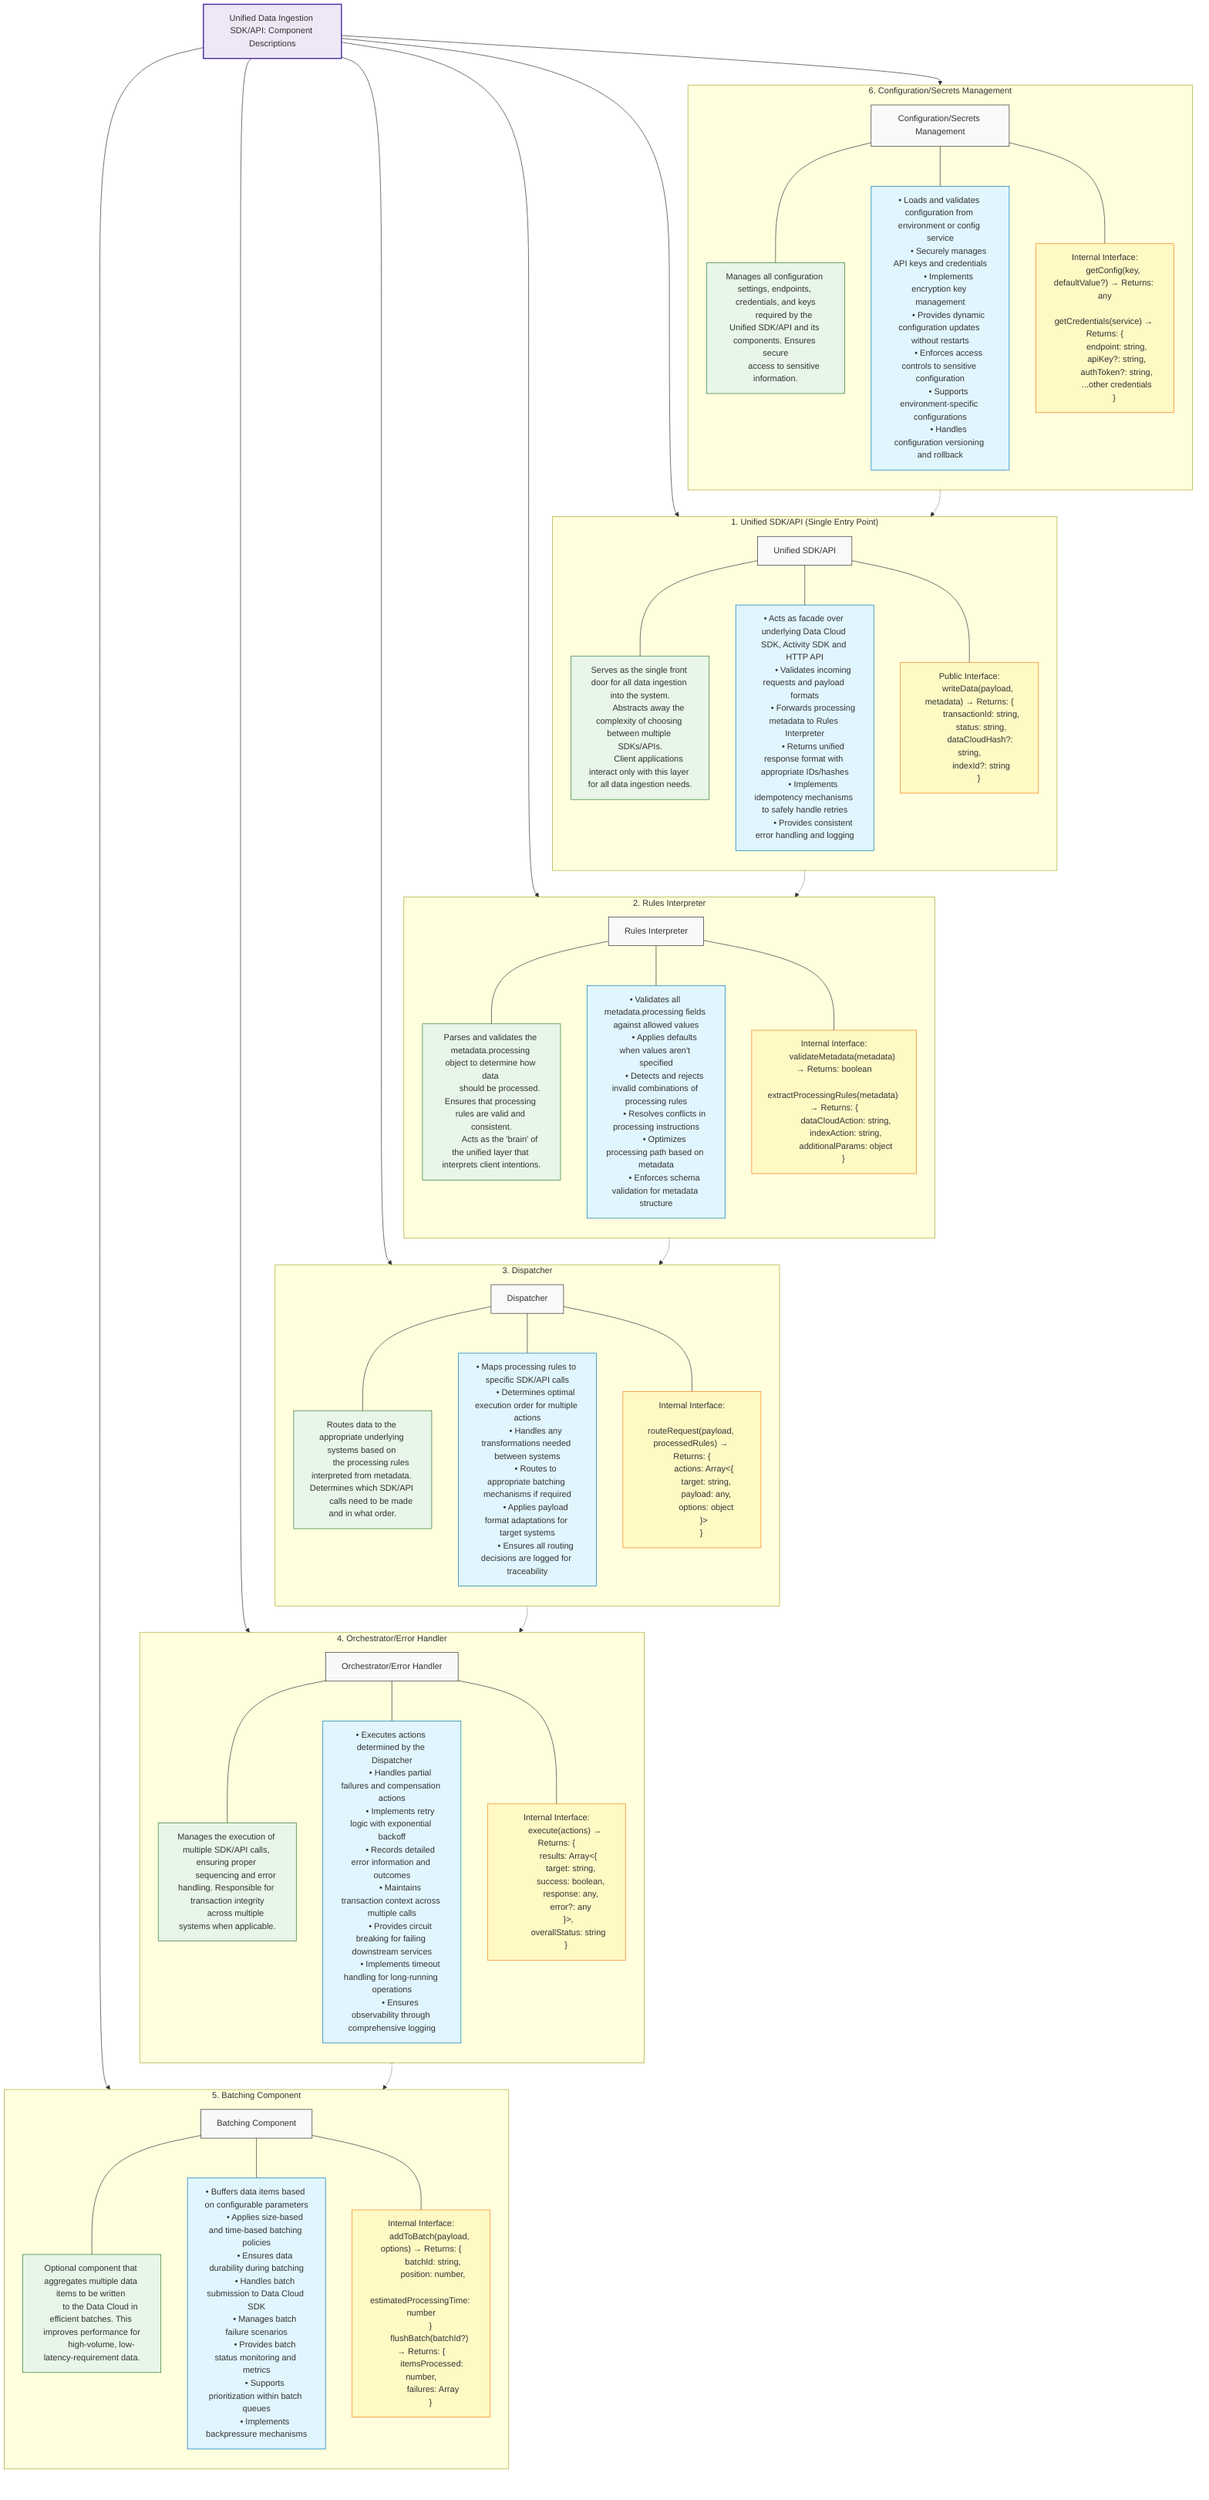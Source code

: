 flowchart TD
    classDef component fill:#f9f9f9,stroke:#333,stroke-width:1px
    classDef description fill:#e8f5e9,stroke:#2e7d32,stroke-width:1px
    classDef responsibility fill:#e1f5fe,stroke:#0277bd,stroke-width:1px
    classDef interface fill:#fff9c4,stroke:#f57f17,stroke-width:1px
    classDef sectionTitle fill:#ede7f6,stroke:#4527a0,stroke-width:2px
    
    ComponentTitle["Unified Data Ingestion SDK/API: Component Descriptions"]:::sectionTitle
    
    %% Unified SDK/API
    subgraph UnifiedSDKSection["1. Unified SDK/API (Single Entry Point)"]
        direction TB
        
        UnifiedSDK["Unified SDK/API"]:::component
        
        UnifiedSDKDesc["Serves as the single front door for all data ingestion into the system.
        Abstracts away the complexity of choosing between multiple SDKs/APIs.
        Client applications interact only with this layer for all data ingestion needs."]:::description
        
        UnifiedSDKResp["• Acts as facade over underlying Data Cloud SDK, Activity SDK and HTTP API
        • Validates incoming requests and payload formats
        • Forwards processing metadata to Rules Interpreter
        • Returns unified response format with appropriate IDs/hashes
        • Implements idempotency mechanisms to safely handle retries
        • Provides consistent error handling and logging"]:::responsibility
        
        UnifiedSDKInterface["Public Interface:
        writeData(payload, metadata) → Returns: {
          transactionId: string,
          status: string,
          dataCloudHash?: string,
          indexId?: string
        }"]:::interface
        
        UnifiedSDK --- UnifiedSDKDesc
        UnifiedSDK --- UnifiedSDKResp
        UnifiedSDK --- UnifiedSDKInterface
    end
    
    %% Rules Interpreter
    subgraph RulesSection["2. Rules Interpreter"]
        direction TB
        
        RulesInterpreter["Rules Interpreter"]:::component
        
        RulesDesc["Parses and validates the metadata.processing object to determine how data 
        should be processed. Ensures that processing rules are valid and consistent.
        Acts as the 'brain' of the unified layer that interprets client intentions."]:::description
        
        RulesResp["• Validates all metadata.processing fields against allowed values
        • Applies defaults when values aren't specified
        • Detects and rejects invalid combinations of processing rules
        • Resolves conflicts in processing instructions
        • Optimizes processing path based on metadata
        • Enforces schema validation for metadata structure"]:::responsibility
        
        RulesInterface["Internal Interface:
        validateMetadata(metadata) → Returns: boolean
        extractProcessingRules(metadata) → Returns: {
          dataCloudAction: string,
          indexAction: string,
          additionalParams: object
        }"]:::interface
        
        RulesInterpreter --- RulesDesc
        RulesInterpreter --- RulesResp
        RulesInterpreter --- RulesInterface
    end
    
    %% Dispatcher
    subgraph DispatcherSection["3. Dispatcher"]
        direction TB
        
        Dispatcher["Dispatcher"]:::component
        
        DispatcherDesc["Routes data to the appropriate underlying systems based on 
        the processing rules interpreted from metadata. Determines which SDK/API 
        calls need to be made and in what order."]:::description
        
        DispatcherResp["• Maps processing rules to specific SDK/API calls
        • Determines optimal execution order for multiple actions
        • Handles any transformations needed between systems
        • Routes to appropriate batching mechanisms if required
        • Applies payload format adaptations for target systems
        • Ensures all routing decisions are logged for traceability"]:::responsibility
        
        DispatcherInterface["Internal Interface:
        routeRequest(payload, processedRules) → Returns: {
          actions: Array<{
            target: string,
            payload: any,
            options: object
          }>
        }"]:::interface
        
        Dispatcher --- DispatcherDesc
        Dispatcher --- DispatcherResp
        Dispatcher --- DispatcherInterface
    end
    
    %% Orchestrator/Error Handler
    subgraph OrchestratorSection["4. Orchestrator/Error Handler"]
        direction TB
        
        Orchestrator["Orchestrator/Error Handler"]:::component
        
        OrchestratorDesc["Manages the execution of multiple SDK/API calls, ensuring proper 
        sequencing and error handling. Responsible for transaction integrity
        across multiple systems when applicable."]:::description
        
        OrchestratorResp["• Executes actions determined by the Dispatcher
        • Handles partial failures and compensation actions
        • Implements retry logic with exponential backoff
        • Records detailed error information and outcomes
        • Maintains transaction context across multiple calls
        • Provides circuit breaking for failing downstream services
        • Implements timeout handling for long-running operations
        • Ensures observability through comprehensive logging"]:::responsibility
        
        OrchestratorInterface["Internal Interface:
        execute(actions) → Returns: {
          results: Array<{
            target: string,
            success: boolean,
            response: any,
            error?: any
          }>,
          overallStatus: string
        }"]:::interface
        
        Orchestrator --- OrchestratorDesc
        Orchestrator --- OrchestratorResp
        Orchestrator --- OrchestratorInterface
    end
    
    %% Batching Component
    subgraph BatchingSection["5. Batching Component"]
        direction TB
        
        BatchingComponent["Batching Component"]:::component
        
        BatchingDesc["Optional component that aggregates multiple data items to be written 
        to the Data Cloud in efficient batches. This improves performance for
        high-volume, low-latency-requirement data."]:::description
        
        BatchingResp["• Buffers data items based on configurable parameters
        • Applies size-based and time-based batching policies
        • Ensures data durability during batching
        • Handles batch submission to Data Cloud SDK
        • Manages batch failure scenarios
        • Provides batch status monitoring and metrics
        • Supports prioritization within batch queues
        • Implements backpressure mechanisms"]:::responsibility
        
        BatchingInterface["Internal Interface:
        addToBatch(payload, options) → Returns: {
          batchId: string,
          position: number,
          estimatedProcessingTime: number
        }
        
        flushBatch(batchId?) → Returns: {
          itemsProcessed: number,
          failures: Array<any>
        }"]:::interface
        
        BatchingComponent --- BatchingDesc
        BatchingComponent --- BatchingResp
        BatchingComponent --- BatchingInterface
    end
    
    %% Configuration/Secrets Management
    subgraph ConfigSection["6. Configuration/Secrets Management"]
        direction TB
        
        ConfigMgmt["Configuration/Secrets Management"]:::component
        
        ConfigDesc["Manages all configuration settings, endpoints, credentials, and keys
        required by the Unified SDK/API and its components. Ensures secure
        access to sensitive information."]:::description
        
        ConfigResp["• Loads and validates configuration from environment or config service
        • Securely manages API keys and credentials
        • Implements encryption key management
        • Provides dynamic configuration updates without restarts
        • Enforces access controls to sensitive configuration
        • Supports environment-specific configurations
        • Handles configuration versioning and rollback"]:::responsibility
        
        ConfigInterface["Internal Interface:
        getConfig(key, defaultValue?) → Returns: any
        getCredentials(service) → Returns: {
          endpoint: string,
          apiKey?: string,
          authToken?: string,
          ...other credentials
        }"]:::interface
        
        ConfigMgmt --- ConfigDesc
        ConfigMgmt --- ConfigResp
        ConfigMgmt --- ConfigInterface
    end
    
    %% Connecting them to the title
    ComponentTitle --> UnifiedSDKSection
    ComponentTitle --> RulesSection
    ComponentTitle --> DispatcherSection
    ComponentTitle --> OrchestratorSection
    ComponentTitle --> BatchingSection
    ComponentTitle --> ConfigSection
    
    %% Component Relationships
    UnifiedSDKSection -.-> RulesSection
    RulesSection -.-> DispatcherSection
    DispatcherSection -.-> OrchestratorSection
    OrchestratorSection -.-> BatchingSection
    ConfigSection -.-> UnifiedSDKSection